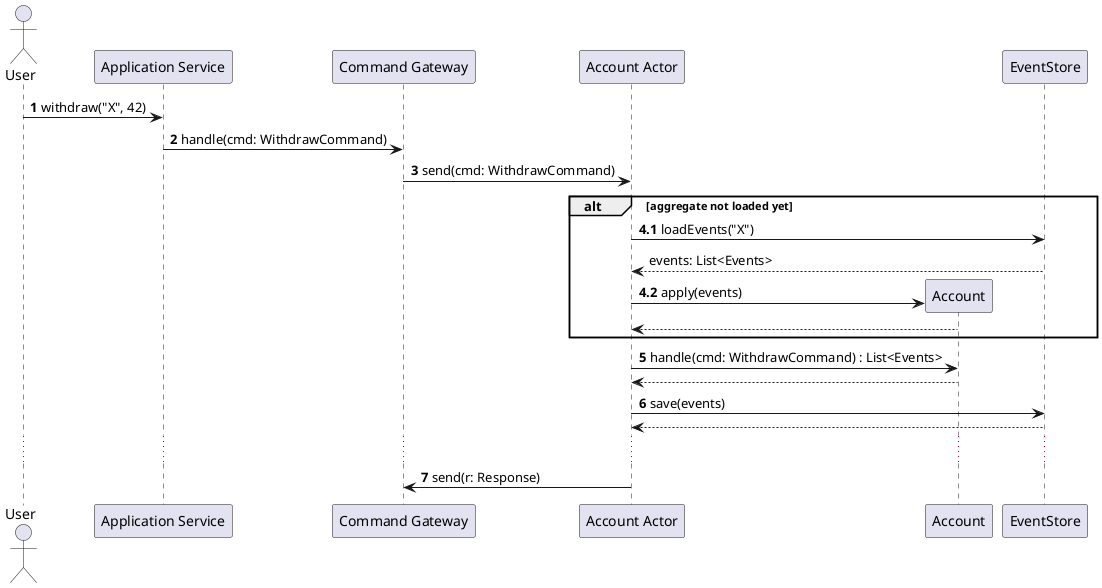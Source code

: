 @startuml

actor "User" as U
participant "Application Service" as AS
participant "Command Gateway" as CG
participant "Account Actor" as AC
participant "Account" as A
participant "EventStore" as ES

U -> AS: **1** withdraw("X", 42)
AS -> CG: **2** handle(cmd: WithdrawCommand)
CG -> AC: **3** send(cmd: WithdrawCommand)
alt aggregate not loaded yet
  AC -> ES: **4.1** loadEvents("X")
  AC <-- ES: events: List<Events>
  create A
  AC -> A: **4.2** apply(events)
  return
end
AC -> A: **5** handle(cmd: WithdrawCommand) : List<Events>
AC <-- A:
AC -> ES: **6** save(events)
return
...
CG <- AC: **7** send(r: Response)

@enduml